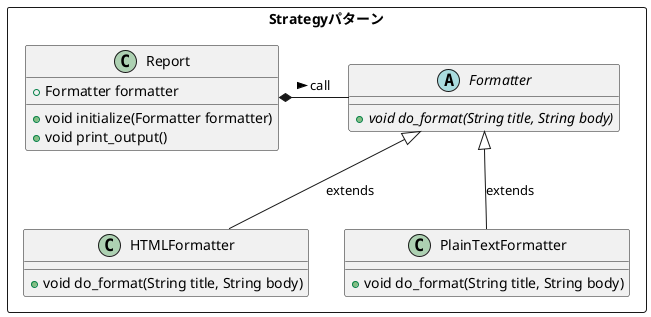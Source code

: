 @startuml Strategyパターン

package Strategyパターン <<Rectangle>> {
    class Report {
        + Formatter formatter
        + void initialize(Formatter formatter)
        + void print_output()
    }

    abstract class Formatter {
        + {abstract} void do_format(String title, String body)
    }

    class HTMLFormatter {
        + void do_format(String title, String body)
    }

    class PlainTextFormatter {
        + void do_format(String title, String body)
    }
}

Report *- Formatter : call >
Formatter <|-- HTMLFormatter : extends
Formatter <|-- PlainTextFormatter : extends

@enduml
